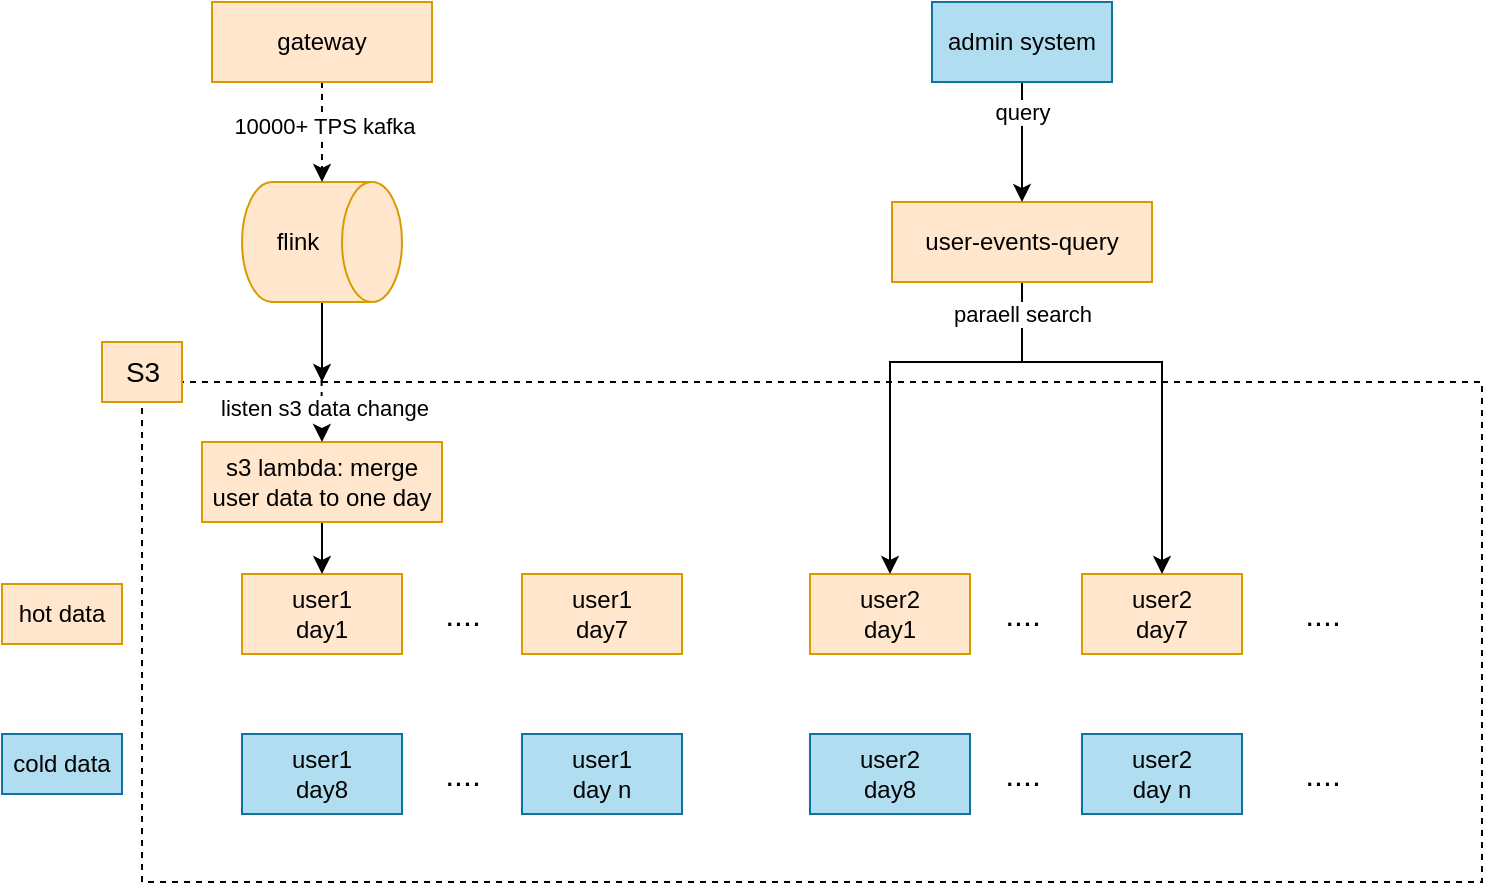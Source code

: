<mxfile version="20.3.3" type="github" pages="2">
  <diagram id="v0VoCATMuZHcXfQ0b3i3" name="第 1 页">
    <mxGraphModel dx="850" dy="450" grid="1" gridSize="10" guides="1" tooltips="1" connect="1" arrows="1" fold="1" page="1" pageScale="1" pageWidth="827" pageHeight="1169" math="0" shadow="0">
      <root>
        <mxCell id="0" />
        <mxCell id="1" parent="0" />
        <mxCell id="BQofe1rbDuAQ_jdxFPbC-1" value="" style="rounded=0;whiteSpace=wrap;html=1;dashed=1;" parent="1" vertex="1">
          <mxGeometry x="80" y="700" width="670" height="250" as="geometry" />
        </mxCell>
        <mxCell id="BQofe1rbDuAQ_jdxFPbC-2" value="user1&lt;br&gt;day1" style="rounded=0;whiteSpace=wrap;html=1;fillColor=#ffe6cc;strokeColor=#d79b00;" parent="1" vertex="1">
          <mxGeometry x="130" y="796" width="80" height="40" as="geometry" />
        </mxCell>
        <mxCell id="BQofe1rbDuAQ_jdxFPbC-6" value="user1&lt;br&gt;day7" style="rounded=0;whiteSpace=wrap;html=1;fillColor=#ffe6cc;strokeColor=#d79b00;" parent="1" vertex="1">
          <mxGeometry x="270" y="796" width="80" height="40" as="geometry" />
        </mxCell>
        <mxCell id="BQofe1rbDuAQ_jdxFPbC-7" value="user2&lt;br&gt;day1" style="rounded=0;whiteSpace=wrap;html=1;fillColor=#ffe6cc;strokeColor=#d79b00;" parent="1" vertex="1">
          <mxGeometry x="414" y="796" width="80" height="40" as="geometry" />
        </mxCell>
        <mxCell id="BQofe1rbDuAQ_jdxFPbC-8" value="user2&lt;br&gt;day7" style="rounded=0;whiteSpace=wrap;html=1;fillColor=#ffe6cc;strokeColor=#d79b00;" parent="1" vertex="1">
          <mxGeometry x="550" y="796" width="80" height="40" as="geometry" />
        </mxCell>
        <mxCell id="BQofe1rbDuAQ_jdxFPbC-9" value="user1&lt;br&gt;day8" style="rounded=0;whiteSpace=wrap;html=1;fillColor=#b1ddf0;strokeColor=#10739e;" parent="1" vertex="1">
          <mxGeometry x="130" y="876" width="80" height="40" as="geometry" />
        </mxCell>
        <mxCell id="BQofe1rbDuAQ_jdxFPbC-10" value="user1&lt;br&gt;day n" style="rounded=0;whiteSpace=wrap;html=1;fillColor=#b1ddf0;strokeColor=#10739e;" parent="1" vertex="1">
          <mxGeometry x="270" y="876" width="80" height="40" as="geometry" />
        </mxCell>
        <mxCell id="BQofe1rbDuAQ_jdxFPbC-11" value="user2&lt;br&gt;day8" style="rounded=0;whiteSpace=wrap;html=1;fillColor=#b1ddf0;strokeColor=#10739e;" parent="1" vertex="1">
          <mxGeometry x="414" y="876" width="80" height="40" as="geometry" />
        </mxCell>
        <mxCell id="BQofe1rbDuAQ_jdxFPbC-12" value="user2&lt;br&gt;day n" style="rounded=0;whiteSpace=wrap;html=1;fillColor=#b1ddf0;strokeColor=#10739e;" parent="1" vertex="1">
          <mxGeometry x="550" y="876" width="80" height="40" as="geometry" />
        </mxCell>
        <mxCell id="odRdDOn0-DyfQmqPgPSH-1" value="hot data" style="rounded=0;whiteSpace=wrap;html=1;fillColor=#ffe6cc;strokeColor=#d79b00;" parent="1" vertex="1">
          <mxGeometry x="10" y="801" width="60" height="30" as="geometry" />
        </mxCell>
        <mxCell id="odRdDOn0-DyfQmqPgPSH-2" value="cold data" style="rounded=0;whiteSpace=wrap;html=1;fillColor=#b1ddf0;strokeColor=#10739e;" parent="1" vertex="1">
          <mxGeometry x="10" y="876" width="60" height="30" as="geometry" />
        </mxCell>
        <mxCell id="odRdDOn0-DyfQmqPgPSH-6" value="S3" style="text;html=1;resizable=0;autosize=1;align=center;verticalAlign=middle;points=[];fillColor=#ffe6cc;strokeColor=#d79b00;rounded=0;fontSize=14;" parent="1" vertex="1">
          <mxGeometry x="60" y="680" width="40" height="30" as="geometry" />
        </mxCell>
        <mxCell id="odRdDOn0-DyfQmqPgPSH-7" value="...." style="text;html=1;resizable=0;autosize=1;align=center;verticalAlign=middle;points=[];fillColor=none;strokeColor=none;rounded=0;fontSize=16;" parent="1" vertex="1">
          <mxGeometry x="220" y="801" width="40" height="30" as="geometry" />
        </mxCell>
        <mxCell id="odRdDOn0-DyfQmqPgPSH-9" value="...." style="text;html=1;resizable=0;autosize=1;align=center;verticalAlign=middle;points=[];fillColor=none;strokeColor=none;rounded=0;fontSize=16;" parent="1" vertex="1">
          <mxGeometry x="500" y="801" width="40" height="30" as="geometry" />
        </mxCell>
        <mxCell id="odRdDOn0-DyfQmqPgPSH-10" value="...." style="text;html=1;resizable=0;autosize=1;align=center;verticalAlign=middle;points=[];fillColor=none;strokeColor=none;rounded=0;fontSize=16;" parent="1" vertex="1">
          <mxGeometry x="650" y="801" width="40" height="30" as="geometry" />
        </mxCell>
        <mxCell id="odRdDOn0-DyfQmqPgPSH-11" value="...." style="text;html=1;resizable=0;autosize=1;align=center;verticalAlign=middle;points=[];fillColor=none;strokeColor=none;rounded=0;fontSize=16;" parent="1" vertex="1">
          <mxGeometry x="220" y="881" width="40" height="30" as="geometry" />
        </mxCell>
        <mxCell id="odRdDOn0-DyfQmqPgPSH-12" value="...." style="text;html=1;resizable=0;autosize=1;align=center;verticalAlign=middle;points=[];fillColor=none;strokeColor=none;rounded=0;fontSize=16;" parent="1" vertex="1">
          <mxGeometry x="500" y="881" width="40" height="30" as="geometry" />
        </mxCell>
        <mxCell id="odRdDOn0-DyfQmqPgPSH-13" value="...." style="text;html=1;resizable=0;autosize=1;align=center;verticalAlign=middle;points=[];fillColor=none;strokeColor=none;rounded=0;fontSize=16;" parent="1" vertex="1">
          <mxGeometry x="650" y="881" width="40" height="30" as="geometry" />
        </mxCell>
        <mxCell id="2Sb_COR3X3JkltohImUN-3" value="" style="edgeStyle=orthogonalEdgeStyle;rounded=0;orthogonalLoop=1;jettySize=auto;html=1;" edge="1" parent="1" source="2Sb_COR3X3JkltohImUN-1">
          <mxGeometry relative="1" as="geometry">
            <mxPoint x="170" y="700" as="targetPoint" />
            <Array as="points">
              <mxPoint x="170" y="700" />
              <mxPoint x="170" y="700" />
            </Array>
          </mxGeometry>
        </mxCell>
        <mxCell id="2Sb_COR3X3JkltohImUN-1" value="flink" style="shape=cylinder3;whiteSpace=wrap;html=1;boundedLbl=1;backgroundOutline=1;size=15;direction=south;fillColor=#ffe6cc;strokeColor=#d79b00;" vertex="1" parent="1">
          <mxGeometry x="130" y="600" width="80" height="60" as="geometry" />
        </mxCell>
        <mxCell id="2Sb_COR3X3JkltohImUN-5" style="edgeStyle=orthogonalEdgeStyle;rounded=0;orthogonalLoop=1;jettySize=auto;html=1;exitX=0.5;exitY=1;exitDx=0;exitDy=0;entryX=0.5;entryY=0;entryDx=0;entryDy=0;" edge="1" parent="1" source="2Sb_COR3X3JkltohImUN-4" target="BQofe1rbDuAQ_jdxFPbC-2">
          <mxGeometry relative="1" as="geometry" />
        </mxCell>
        <mxCell id="2Sb_COR3X3JkltohImUN-4" value="s3 lambda: merge user data to one day" style="rounded=0;whiteSpace=wrap;html=1;fillColor=#ffe6cc;strokeColor=#d79b00;" vertex="1" parent="1">
          <mxGeometry x="110" y="730" width="120" height="40" as="geometry" />
        </mxCell>
        <mxCell id="2Sb_COR3X3JkltohImUN-7" value="" style="endArrow=classic;html=1;rounded=0;exitX=0.134;exitY=-0.004;exitDx=0;exitDy=0;exitPerimeter=0;dashed=1;" edge="1" parent="1" source="BQofe1rbDuAQ_jdxFPbC-1">
          <mxGeometry width="50" height="50" relative="1" as="geometry">
            <mxPoint x="120" y="780" as="sourcePoint" />
            <mxPoint x="170" y="730" as="targetPoint" />
          </mxGeometry>
        </mxCell>
        <mxCell id="2Sb_COR3X3JkltohImUN-24" value="listen s3 data change" style="edgeLabel;html=1;align=center;verticalAlign=middle;resizable=0;points=[];" vertex="1" connectable="0" parent="2Sb_COR3X3JkltohImUN-7">
          <mxGeometry x="-0.096" y="1" relative="1" as="geometry">
            <mxPoint as="offset" />
          </mxGeometry>
        </mxCell>
        <mxCell id="2Sb_COR3X3JkltohImUN-10" style="edgeStyle=none;rounded=0;orthogonalLoop=1;jettySize=auto;html=1;exitX=0.5;exitY=1;exitDx=0;exitDy=0;dashed=1;" edge="1" parent="1" source="2Sb_COR3X3JkltohImUN-9" target="2Sb_COR3X3JkltohImUN-1">
          <mxGeometry relative="1" as="geometry" />
        </mxCell>
        <mxCell id="2Sb_COR3X3JkltohImUN-11" value="10000+ TPS kafka" style="edgeLabel;html=1;align=center;verticalAlign=middle;resizable=0;points=[];" vertex="1" connectable="0" parent="2Sb_COR3X3JkltohImUN-10">
          <mxGeometry x="-0.12" y="1" relative="1" as="geometry">
            <mxPoint as="offset" />
          </mxGeometry>
        </mxCell>
        <mxCell id="2Sb_COR3X3JkltohImUN-9" value="gateway" style="rounded=0;whiteSpace=wrap;html=1;fillColor=#ffe6cc;strokeColor=#d79b00;" vertex="1" parent="1">
          <mxGeometry x="115" y="510" width="110" height="40" as="geometry" />
        </mxCell>
        <mxCell id="2Sb_COR3X3JkltohImUN-18" style="edgeStyle=none;rounded=0;orthogonalLoop=1;jettySize=auto;html=1;exitX=0.5;exitY=1;exitDx=0;exitDy=0;entryX=0.5;entryY=0;entryDx=0;entryDy=0;" edge="1" parent="1" source="2Sb_COR3X3JkltohImUN-12" target="BQofe1rbDuAQ_jdxFPbC-7">
          <mxGeometry relative="1" as="geometry">
            <Array as="points">
              <mxPoint x="520" y="690" />
              <mxPoint x="454" y="690" />
            </Array>
          </mxGeometry>
        </mxCell>
        <mxCell id="2Sb_COR3X3JkltohImUN-19" style="edgeStyle=none;rounded=0;orthogonalLoop=1;jettySize=auto;html=1;exitX=0.5;exitY=1;exitDx=0;exitDy=0;entryX=0.5;entryY=0;entryDx=0;entryDy=0;" edge="1" parent="1" source="2Sb_COR3X3JkltohImUN-12" target="BQofe1rbDuAQ_jdxFPbC-8">
          <mxGeometry relative="1" as="geometry">
            <Array as="points">
              <mxPoint x="520" y="690" />
              <mxPoint x="590" y="690" />
            </Array>
          </mxGeometry>
        </mxCell>
        <mxCell id="2Sb_COR3X3JkltohImUN-23" value="paraell search" style="edgeLabel;html=1;align=center;verticalAlign=middle;resizable=0;points=[];" vertex="1" connectable="0" parent="2Sb_COR3X3JkltohImUN-19">
          <mxGeometry x="-0.852" relative="1" as="geometry">
            <mxPoint as="offset" />
          </mxGeometry>
        </mxCell>
        <mxCell id="2Sb_COR3X3JkltohImUN-12" value="user-events-query" style="rounded=0;whiteSpace=wrap;html=1;fillColor=#ffe6cc;strokeColor=#d79b00;" vertex="1" parent="1">
          <mxGeometry x="455" y="610" width="130" height="40" as="geometry" />
        </mxCell>
        <mxCell id="2Sb_COR3X3JkltohImUN-21" value="" style="edgeStyle=none;rounded=0;orthogonalLoop=1;jettySize=auto;html=1;" edge="1" parent="1" source="2Sb_COR3X3JkltohImUN-20" target="2Sb_COR3X3JkltohImUN-12">
          <mxGeometry relative="1" as="geometry" />
        </mxCell>
        <mxCell id="2Sb_COR3X3JkltohImUN-22" value="query" style="edgeLabel;html=1;align=center;verticalAlign=middle;resizable=0;points=[];" vertex="1" connectable="0" parent="2Sb_COR3X3JkltohImUN-21">
          <mxGeometry x="-0.5" relative="1" as="geometry">
            <mxPoint as="offset" />
          </mxGeometry>
        </mxCell>
        <mxCell id="2Sb_COR3X3JkltohImUN-20" value="admin system" style="rounded=0;whiteSpace=wrap;html=1;fillColor=#b1ddf0;strokeColor=#10739e;" vertex="1" parent="1">
          <mxGeometry x="475" y="510" width="90" height="40" as="geometry" />
        </mxCell>
      </root>
    </mxGraphModel>
  </diagram>
  <diagram id="2kgRpoBIMPyvj5__OIcH" name="第 2 页">
    <mxGraphModel dx="850" dy="450" grid="1" gridSize="10" guides="1" tooltips="1" connect="1" arrows="1" fold="1" page="1" pageScale="1" pageWidth="827" pageHeight="1169" math="0" shadow="0">
      <root>
        <mxCell id="0" />
        <mxCell id="1" parent="0" />
        <mxCell id="gWFYIP7W994Z3gO-5k4k-1" value="" style="rounded=0;whiteSpace=wrap;html=1;dashed=1;" vertex="1" parent="1">
          <mxGeometry x="80" y="842" width="740" height="188" as="geometry" />
        </mxCell>
        <mxCell id="gWFYIP7W994Z3gO-5k4k-2" value="" style="rounded=0;whiteSpace=wrap;html=1;fillColor=#ffe6cc;strokeColor=#d79b00;" vertex="1" parent="1">
          <mxGeometry x="100" y="868" width="210" height="132" as="geometry" />
        </mxCell>
        <mxCell id="gWFYIP7W994Z3gO-5k4k-4" value="user2&lt;br&gt;day1" style="rounded=0;whiteSpace=wrap;html=1;fillColor=#ffe6cc;strokeColor=#d79b00;" vertex="1" parent="1">
          <mxGeometry x="455" y="1080" width="80" height="40" as="geometry" />
        </mxCell>
        <mxCell id="gWFYIP7W994Z3gO-5k4k-5" value="temporary tsv file" style="rounded=0;whiteSpace=wrap;html=1;fillColor=#d5e8d4;strokeColor=#82b366;" vertex="1" parent="1">
          <mxGeometry x="393" y="528" width="80" height="40" as="geometry" />
        </mxCell>
        <mxCell id="gWFYIP7W994Z3gO-5k4k-10" value="hot data" style="rounded=0;whiteSpace=wrap;html=1;fillColor=#ffe6cc;strokeColor=#d79b00;" vertex="1" parent="1">
          <mxGeometry x="10" y="873" width="60" height="30" as="geometry" />
        </mxCell>
        <mxCell id="gWFYIP7W994Z3gO-5k4k-12" value="S3" style="text;html=1;resizable=0;autosize=1;align=center;verticalAlign=middle;points=[];fillColor=#ffe6cc;strokeColor=#d79b00;rounded=0;fontSize=14;" vertex="1" parent="1">
          <mxGeometry x="60" y="822" width="40" height="30" as="geometry" />
        </mxCell>
        <mxCell id="f2tE78hSKC4pJXs-_ZYa-18" style="edgeStyle=none;rounded=0;orthogonalLoop=1;jettySize=auto;html=1;exitX=0.5;exitY=0;exitDx=0;exitDy=0;exitPerimeter=0;entryX=0;entryY=0.5;entryDx=0;entryDy=0;" edge="1" parent="1" source="gWFYIP7W994Z3gO-5k4k-20" target="gWFYIP7W994Z3gO-5k4k-5">
          <mxGeometry relative="1" as="geometry" />
        </mxCell>
        <mxCell id="f2tE78hSKC4pJXs-_ZYa-28" value="&lt;span style=&quot;font-size: 12px; background-color: rgb(248, 249, 250);&quot;&gt;Write a file every n lines,&amp;nbsp;&lt;br&gt;n &amp;gt; 50000.&amp;nbsp; &lt;br&gt;And file is ranged by&lt;br&gt;userid&lt;br&gt;&lt;/span&gt;" style="edgeLabel;html=1;align=center;verticalAlign=middle;resizable=0;points=[];" vertex="1" connectable="0" parent="f2tE78hSKC4pJXs-_ZYa-18">
          <mxGeometry x="0.384" y="1" relative="1" as="geometry">
            <mxPoint x="-40" as="offset" />
          </mxGeometry>
        </mxCell>
        <mxCell id="gWFYIP7W994Z3gO-5k4k-20" value="flink" style="shape=cylinder3;whiteSpace=wrap;html=1;boundedLbl=1;backgroundOutline=1;size=15;direction=south;fillColor=#ffe6cc;strokeColor=#d79b00;" vertex="1" parent="1">
          <mxGeometry x="141" y="518" width="80" height="60" as="geometry" />
        </mxCell>
        <mxCell id="gWFYIP7W994Z3gO-5k4k-25" style="edgeStyle=none;rounded=0;orthogonalLoop=1;jettySize=auto;html=1;exitX=0.5;exitY=1;exitDx=0;exitDy=0;dashed=1;" edge="1" parent="1" source="gWFYIP7W994Z3gO-5k4k-27" target="gWFYIP7W994Z3gO-5k4k-20">
          <mxGeometry relative="1" as="geometry" />
        </mxCell>
        <mxCell id="gWFYIP7W994Z3gO-5k4k-26" value="10000+ TPS kafka" style="edgeLabel;html=1;align=center;verticalAlign=middle;resizable=0;points=[];" vertex="1" connectable="0" parent="gWFYIP7W994Z3gO-5k4k-25">
          <mxGeometry x="-0.12" y="1" relative="1" as="geometry">
            <mxPoint as="offset" />
          </mxGeometry>
        </mxCell>
        <mxCell id="gWFYIP7W994Z3gO-5k4k-27" value="gateway" style="rounded=0;whiteSpace=wrap;html=1;fillColor=#ffe6cc;strokeColor=#d79b00;" vertex="1" parent="1">
          <mxGeometry x="126" y="428" width="110" height="40" as="geometry" />
        </mxCell>
        <mxCell id="gWFYIP7W994Z3gO-5k4k-31" value="user-events-query" style="rounded=0;whiteSpace=wrap;html=1;fillColor=#ffe6cc;strokeColor=#d79b00;" vertex="1" parent="1">
          <mxGeometry x="660" y="528" width="130" height="40" as="geometry" />
        </mxCell>
        <mxCell id="gWFYIP7W994Z3gO-5k4k-32" value="" style="edgeStyle=none;rounded=0;orthogonalLoop=1;jettySize=auto;html=1;" edge="1" parent="1" source="gWFYIP7W994Z3gO-5k4k-34" target="gWFYIP7W994Z3gO-5k4k-31">
          <mxGeometry relative="1" as="geometry" />
        </mxCell>
        <mxCell id="gWFYIP7W994Z3gO-5k4k-33" value="query" style="edgeLabel;html=1;align=center;verticalAlign=middle;resizable=0;points=[];" vertex="1" connectable="0" parent="gWFYIP7W994Z3gO-5k4k-32">
          <mxGeometry x="-0.5" relative="1" as="geometry">
            <mxPoint as="offset" />
          </mxGeometry>
        </mxCell>
        <mxCell id="gWFYIP7W994Z3gO-5k4k-34" value="admin system" style="rounded=0;whiteSpace=wrap;html=1;fillColor=#b1ddf0;strokeColor=#10739e;" vertex="1" parent="1">
          <mxGeometry x="680" y="428" width="90" height="40" as="geometry" />
        </mxCell>
        <mxCell id="gWFYIP7W994Z3gO-5k4k-36" style="edgeStyle=none;rounded=0;orthogonalLoop=1;jettySize=auto;html=1;exitX=1;exitY=1;exitDx=0;exitDy=0;" edge="1" parent="1" source="gWFYIP7W994Z3gO-5k4k-1" target="gWFYIP7W994Z3gO-5k4k-1">
          <mxGeometry relative="1" as="geometry" />
        </mxCell>
        <mxCell id="gWFYIP7W994Z3gO-5k4k-37" value="databend" style="rounded=0;whiteSpace=wrap;html=1;fillColor=#b1ddf0;strokeColor=#10739e;" vertex="1" parent="1">
          <mxGeometry x="80" y="730" width="740" height="50" as="geometry" />
        </mxCell>
        <mxCell id="gWFYIP7W994Z3gO-5k4k-38" value="user_operation_log1" style="text;html=1;resizable=0;autosize=1;align=center;verticalAlign=middle;points=[];fillColor=none;strokeColor=none;rounded=0;" vertex="1" parent="1">
          <mxGeometry x="145" y="863" width="130" height="30" as="geometry" />
        </mxCell>
        <mxCell id="gWFYIP7W994Z3gO-5k4k-40" value="segment1" style="rounded=0;whiteSpace=wrap;html=1;fillColor=#b1ddf0;strokeColor=#10739e;" vertex="1" parent="1">
          <mxGeometry x="145" y="893" width="106" height="17" as="geometry" />
        </mxCell>
        <mxCell id="gWFYIP7W994Z3gO-5k4k-41" value="segment2" style="rounded=0;whiteSpace=wrap;html=1;fillColor=#b1ddf0;strokeColor=#10739e;" vertex="1" parent="1">
          <mxGeometry x="145" y="920" width="106" height="17" as="geometry" />
        </mxCell>
        <mxCell id="f2tE78hSKC4pJXs-_ZYa-1" value="...." style="text;html=1;resizable=0;autosize=1;align=center;verticalAlign=middle;points=[];fillColor=none;strokeColor=none;rounded=0;fontSize=16;" vertex="1" parent="1">
          <mxGeometry x="178" y="940" width="40" height="30" as="geometry" />
        </mxCell>
        <mxCell id="f2tE78hSKC4pJXs-_ZYa-2" value="segmentn" style="rounded=0;whiteSpace=wrap;html=1;fillColor=#b1ddf0;strokeColor=#10739e;" vertex="1" parent="1">
          <mxGeometry x="145" y="970" width="106" height="17" as="geometry" />
        </mxCell>
        <mxCell id="f2tE78hSKC4pJXs-_ZYa-3" value="" style="rounded=0;whiteSpace=wrap;html=1;fillColor=#ffe6cc;strokeColor=#d79b00;" vertex="1" parent="1">
          <mxGeometry x="355" y="868" width="210" height="132" as="geometry" />
        </mxCell>
        <mxCell id="f2tE78hSKC4pJXs-_ZYa-4" value="user_operation_log2" style="text;html=1;resizable=0;autosize=1;align=center;verticalAlign=middle;points=[];fillColor=none;strokeColor=none;rounded=0;" vertex="1" parent="1">
          <mxGeometry x="400" y="863" width="130" height="30" as="geometry" />
        </mxCell>
        <mxCell id="f2tE78hSKC4pJXs-_ZYa-5" value="segment1" style="rounded=0;whiteSpace=wrap;html=1;fillColor=#b1ddf0;strokeColor=#10739e;" vertex="1" parent="1">
          <mxGeometry x="400" y="893" width="106" height="17" as="geometry" />
        </mxCell>
        <mxCell id="f2tE78hSKC4pJXs-_ZYa-6" value="segment2" style="rounded=0;whiteSpace=wrap;html=1;fillColor=#b1ddf0;strokeColor=#10739e;" vertex="1" parent="1">
          <mxGeometry x="400" y="920" width="106" height="17" as="geometry" />
        </mxCell>
        <mxCell id="f2tE78hSKC4pJXs-_ZYa-7" value="...." style="text;html=1;resizable=0;autosize=1;align=center;verticalAlign=middle;points=[];fillColor=none;strokeColor=none;rounded=0;fontSize=16;" vertex="1" parent="1">
          <mxGeometry x="433" y="940" width="40" height="30" as="geometry" />
        </mxCell>
        <mxCell id="f2tE78hSKC4pJXs-_ZYa-8" value="segmentn" style="rounded=0;whiteSpace=wrap;html=1;fillColor=#b1ddf0;strokeColor=#10739e;" vertex="1" parent="1">
          <mxGeometry x="400" y="970" width="106" height="17" as="geometry" />
        </mxCell>
        <mxCell id="f2tE78hSKC4pJXs-_ZYa-9" value="" style="rounded=0;whiteSpace=wrap;html=1;fillColor=#ffe6cc;strokeColor=#d79b00;" vertex="1" parent="1">
          <mxGeometry x="600" y="868" width="210" height="132" as="geometry" />
        </mxCell>
        <mxCell id="f2tE78hSKC4pJXs-_ZYa-10" value="user_operation_log n" style="text;html=1;resizable=0;autosize=1;align=center;verticalAlign=middle;points=[];fillColor=none;strokeColor=none;rounded=0;" vertex="1" parent="1">
          <mxGeometry x="640" y="863" width="140" height="30" as="geometry" />
        </mxCell>
        <mxCell id="f2tE78hSKC4pJXs-_ZYa-11" value="segment1" style="rounded=0;whiteSpace=wrap;html=1;fillColor=#b1ddf0;strokeColor=#10739e;" vertex="1" parent="1">
          <mxGeometry x="645" y="893" width="106" height="17" as="geometry" />
        </mxCell>
        <mxCell id="f2tE78hSKC4pJXs-_ZYa-12" value="segment2" style="rounded=0;whiteSpace=wrap;html=1;fillColor=#b1ddf0;strokeColor=#10739e;" vertex="1" parent="1">
          <mxGeometry x="645" y="920" width="106" height="17" as="geometry" />
        </mxCell>
        <mxCell id="f2tE78hSKC4pJXs-_ZYa-13" value="...." style="text;html=1;resizable=0;autosize=1;align=center;verticalAlign=middle;points=[];fillColor=none;strokeColor=none;rounded=0;fontSize=16;" vertex="1" parent="1">
          <mxGeometry x="678" y="940" width="40" height="30" as="geometry" />
        </mxCell>
        <mxCell id="f2tE78hSKC4pJXs-_ZYa-14" value="segmentn" style="rounded=0;whiteSpace=wrap;html=1;fillColor=#b1ddf0;strokeColor=#10739e;" vertex="1" parent="1">
          <mxGeometry x="645" y="970" width="106" height="17" as="geometry" />
        </mxCell>
        <mxCell id="f2tE78hSKC4pJXs-_ZYa-15" value="...." style="text;html=1;resizable=0;autosize=1;align=center;verticalAlign=middle;points=[];fillColor=none;strokeColor=none;rounded=0;fontSize=16;" vertex="1" parent="1">
          <mxGeometry x="310" y="910" width="40" height="30" as="geometry" />
        </mxCell>
        <mxCell id="f2tE78hSKC4pJXs-_ZYa-16" value="...." style="text;html=1;resizable=0;autosize=1;align=center;verticalAlign=middle;points=[];fillColor=none;strokeColor=none;rounded=0;fontSize=16;" vertex="1" parent="1">
          <mxGeometry x="560" y="907" width="40" height="30" as="geometry" />
        </mxCell>
        <mxCell id="f2tE78hSKC4pJXs-_ZYa-17" value="...." style="text;html=1;resizable=0;autosize=1;align=center;verticalAlign=middle;points=[];fillColor=none;strokeColor=none;rounded=0;fontSize=16;" vertex="1" parent="1">
          <mxGeometry x="463" y="970" width="40" height="30" as="geometry" />
        </mxCell>
        <mxCell id="f2tE78hSKC4pJXs-_ZYa-22" style="edgeStyle=none;rounded=0;orthogonalLoop=1;jettySize=auto;html=1;exitX=1;exitY=0.5;exitDx=0;exitDy=0;entryX=0.5;entryY=1;entryDx=0;entryDy=0;dashed=1;" edge="1" parent="1" source="f2tE78hSKC4pJXs-_ZYa-21" target="gWFYIP7W994Z3gO-5k4k-5">
          <mxGeometry relative="1" as="geometry">
            <Array as="points">
              <mxPoint x="433" y="650" />
            </Array>
          </mxGeometry>
        </mxCell>
        <mxCell id="f2tE78hSKC4pJXs-_ZYa-26" value="get files" style="edgeLabel;html=1;align=center;verticalAlign=middle;resizable=0;points=[];" vertex="1" connectable="0" parent="f2tE78hSKC4pJXs-_ZYa-22">
          <mxGeometry x="-0.178" y="3" relative="1" as="geometry">
            <mxPoint as="offset" />
          </mxGeometry>
        </mxCell>
        <mxCell id="f2tE78hSKC4pJXs-_ZYa-23" style="edgeStyle=none;rounded=0;orthogonalLoop=1;jettySize=auto;html=1;exitX=0.5;exitY=1;exitDx=0;exitDy=0;entryX=0.136;entryY=0;entryDx=0;entryDy=0;entryPerimeter=0;" edge="1" parent="1" source="f2tE78hSKC4pJXs-_ZYa-21" target="gWFYIP7W994Z3gO-5k4k-37">
          <mxGeometry relative="1" as="geometry" />
        </mxCell>
        <mxCell id="f2tE78hSKC4pJXs-_ZYa-24" value="insert file by stream load api" style="edgeLabel;html=1;align=center;verticalAlign=middle;resizable=0;points=[];" vertex="1" connectable="0" parent="f2tE78hSKC4pJXs-_ZYa-23">
          <mxGeometry x="-0.227" relative="1" as="geometry">
            <mxPoint as="offset" />
          </mxGeometry>
        </mxCell>
        <mxCell id="f2tE78hSKC4pJXs-_ZYa-21" value="stream load job" style="rounded=0;whiteSpace=wrap;html=1;fillColor=#ffe6cc;strokeColor=#d79b00;" vertex="1" parent="1">
          <mxGeometry x="141" y="616" width="79" height="70" as="geometry" />
        </mxCell>
      </root>
    </mxGraphModel>
  </diagram>
</mxfile>
